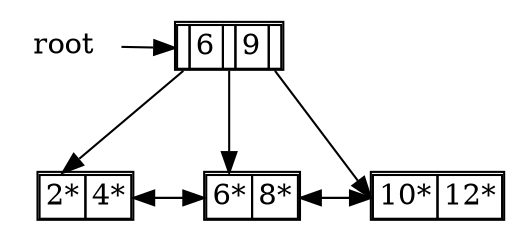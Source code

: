 digraph G
{
    splines=false
    "block"
    [
        shape = none
        label = <<table border="1" cellborder="1" cellspacing="0">
                    <tr>
                        <td port="connector0"></td>
                        <td port="key0">6</td>
                        <td port="connector1"></td>
                        <td port="key1">9</td>
                        <td port="connector2"></td>
                    </tr>
                </table>>
    ]
    "block0"
    [
        shape = none
        label = <<table border="1" cellborder="1" cellspacing="0">
                    <tr>
                        <td port="key0">2*</td>
                        <td port="key1">4*</td>
                    </tr>
                </table>>
    ]
    "block1"
    [
        shape = none
        label = <<table border="1" cellborder="1" cellspacing="0">
                    <tr>
                        <td port="key0">6*</td>
                        <td port="key1">8*</td>
                    </tr>
                </table>>
    ]
    "block2"
    [
        shape = none
        label = <<table border="1" cellborder="1" cellspacing="0">
                    <tr>
                        <td port="key0">10*</td>
                        <td port="key1">12*</td>
                    </tr>
                </table>>
    ]

    "block":"connector0" -> "block0":"key0"
    "block":"connector1" -> "block1":"key0"
    "block":"connector2" -> "block2":"key0"

    "block1":"key0" -> "block0":"key1"
    "block0":"key1" -> "block1":"key0"

    "block2":"key0" -> "block1":"key1"
    "block1":"key1" -> "block2":"key0"

    "root" [ shape = none label="root" ]
    "root" -> "block":"connector0"

    {rank=min; "block" "root"}
    {rank=same; "block0" "block1" "block2"}
}
